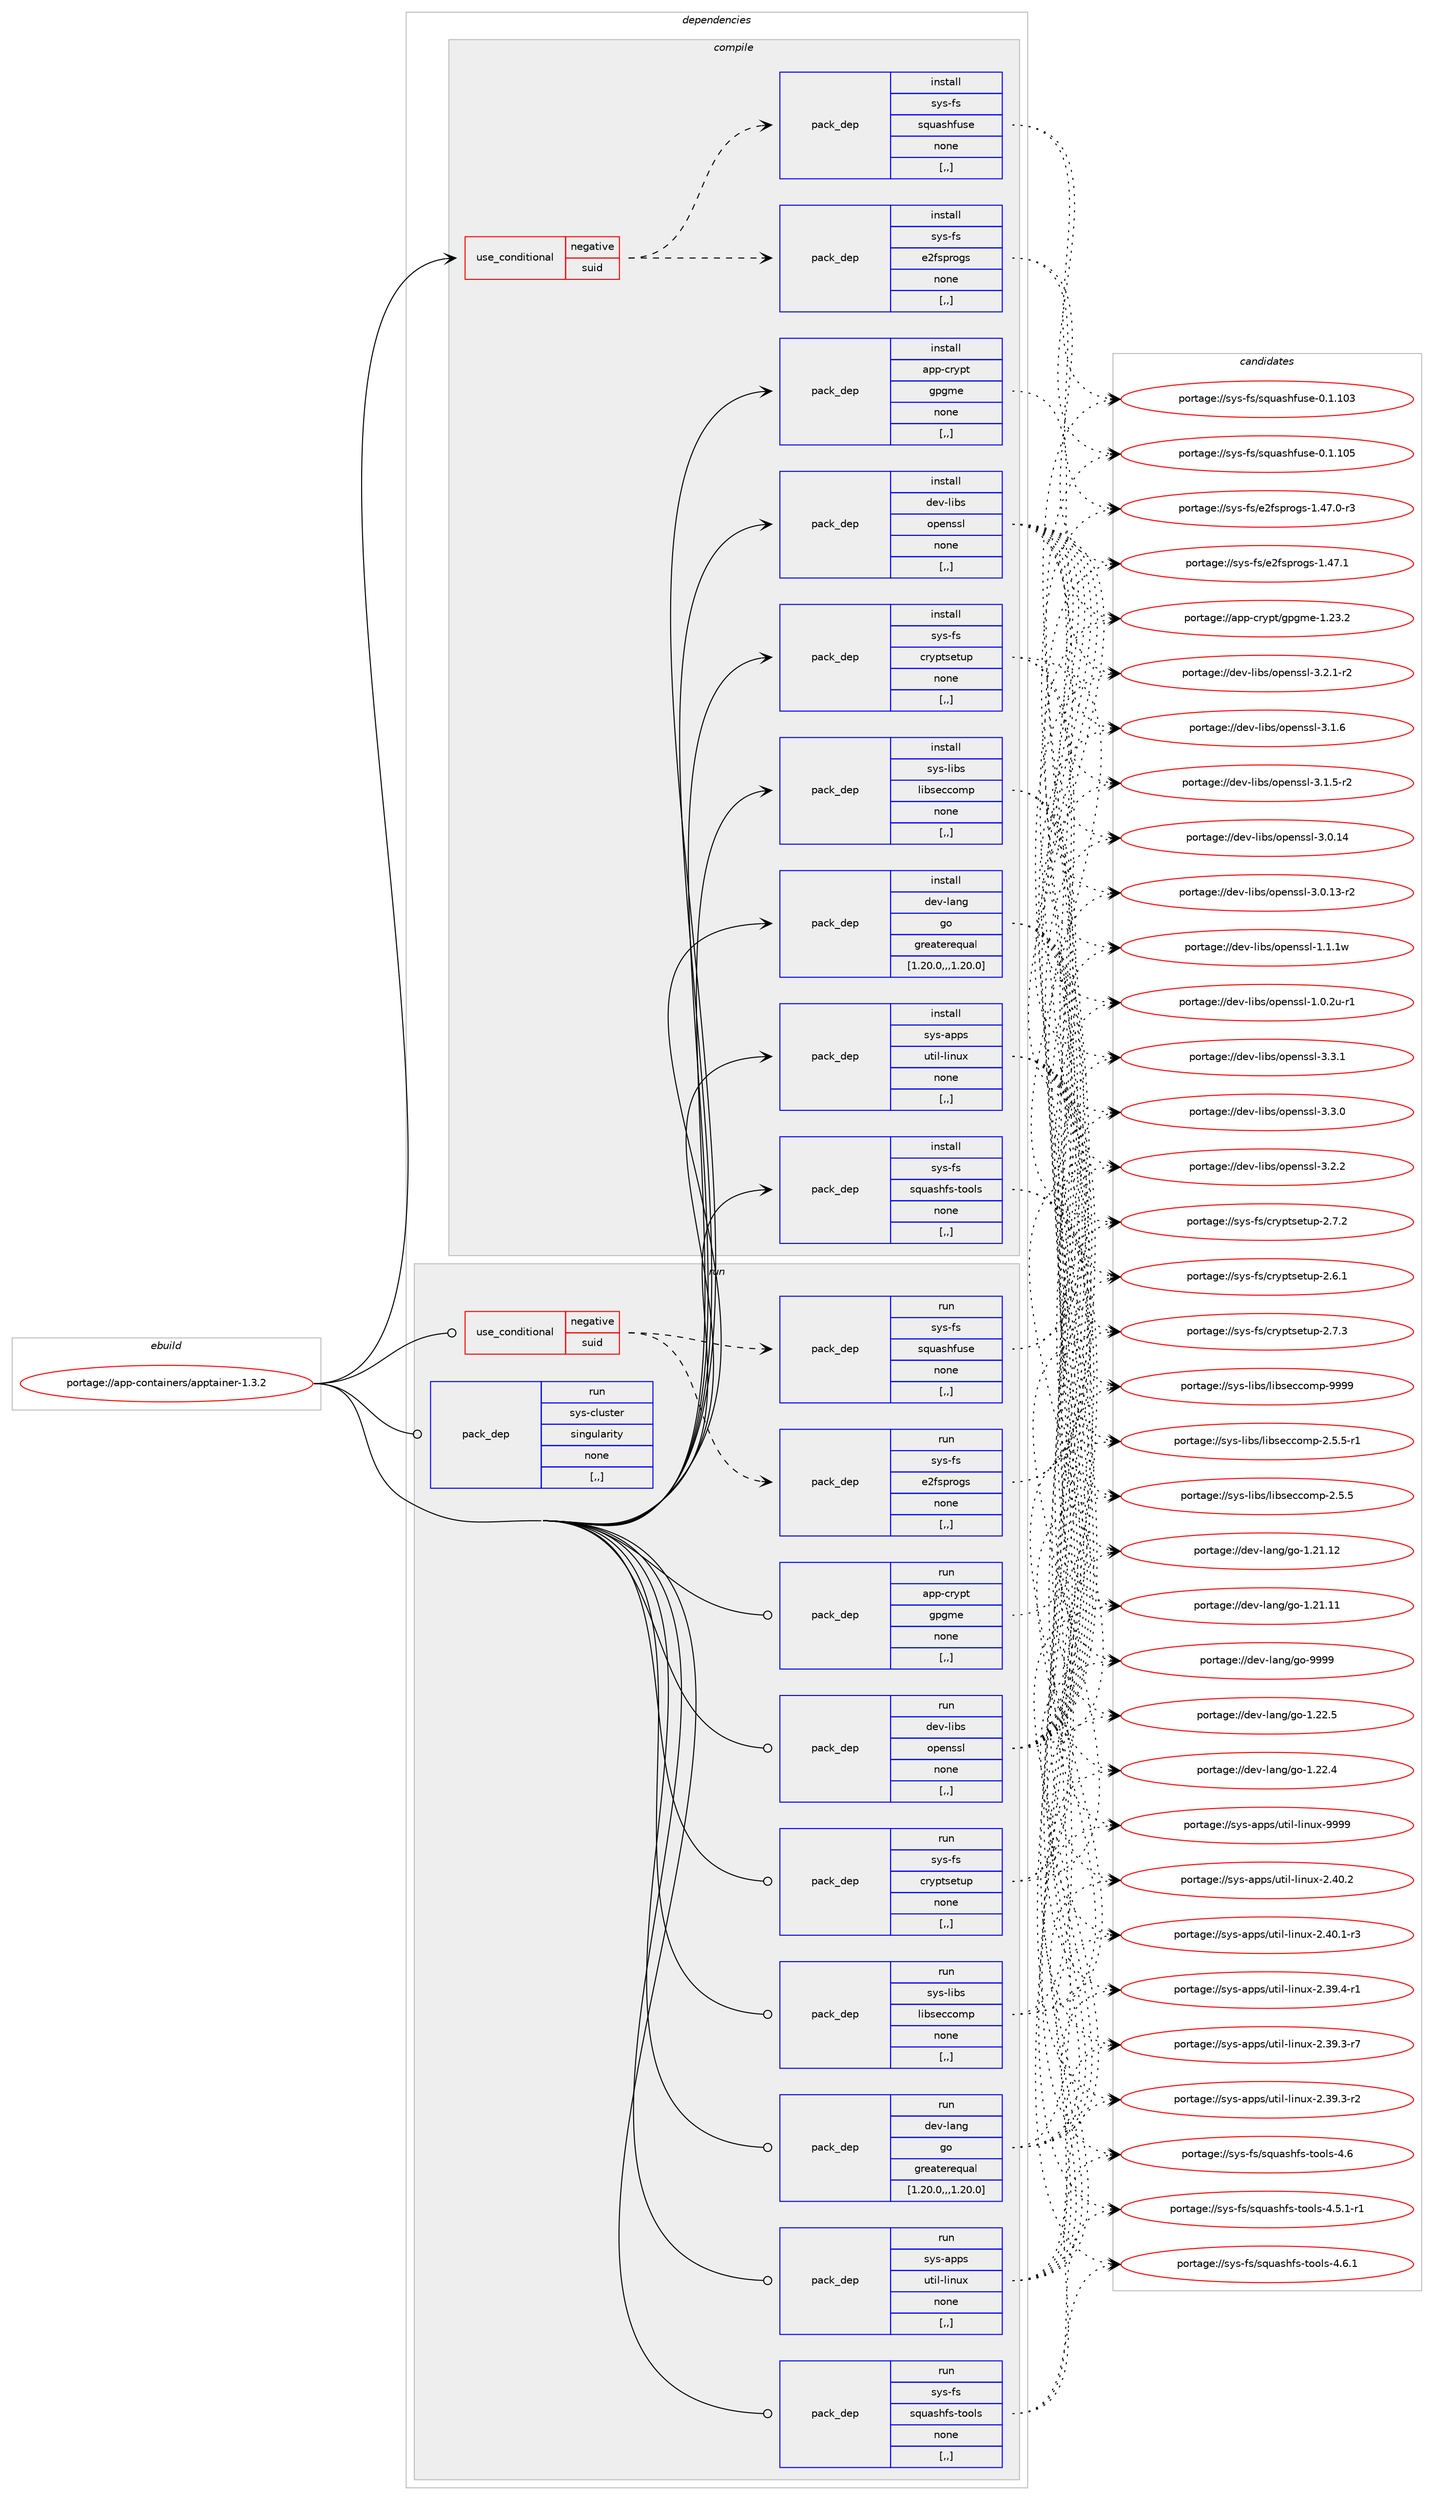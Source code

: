 digraph prolog {

# *************
# Graph options
# *************

newrank=true;
concentrate=true;
compound=true;
graph [rankdir=LR,fontname=Helvetica,fontsize=10,ranksep=1.5];#, ranksep=2.5, nodesep=0.2];
edge  [arrowhead=vee];
node  [fontname=Helvetica,fontsize=10];

# **********
# The ebuild
# **********

subgraph cluster_leftcol {
color=gray;
label=<<i>ebuild</i>>;
id [label="portage://app-containers/apptainer-1.3.2", color=red, width=4, href="../app-containers/apptainer-1.3.2.svg"];
}

# ****************
# The dependencies
# ****************

subgraph cluster_midcol {
color=gray;
label=<<i>dependencies</i>>;
subgraph cluster_compile {
fillcolor="#eeeeee";
style=filled;
label=<<i>compile</i>>;
subgraph cond2923 {
dependency10797 [label=<<TABLE BORDER="0" CELLBORDER="1" CELLSPACING="0" CELLPADDING="4"><TR><TD ROWSPAN="3" CELLPADDING="10">use_conditional</TD></TR><TR><TD>negative</TD></TR><TR><TD>suid</TD></TR></TABLE>>, shape=none, color=red];
subgraph pack7819 {
dependency10798 [label=<<TABLE BORDER="0" CELLBORDER="1" CELLSPACING="0" CELLPADDING="4" WIDTH="220"><TR><TD ROWSPAN="6" CELLPADDING="30">pack_dep</TD></TR><TR><TD WIDTH="110">install</TD></TR><TR><TD>sys-fs</TD></TR><TR><TD>e2fsprogs</TD></TR><TR><TD>none</TD></TR><TR><TD>[,,]</TD></TR></TABLE>>, shape=none, color=blue];
}
dependency10797:e -> dependency10798:w [weight=20,style="dashed",arrowhead="vee"];
subgraph pack7820 {
dependency10799 [label=<<TABLE BORDER="0" CELLBORDER="1" CELLSPACING="0" CELLPADDING="4" WIDTH="220"><TR><TD ROWSPAN="6" CELLPADDING="30">pack_dep</TD></TR><TR><TD WIDTH="110">install</TD></TR><TR><TD>sys-fs</TD></TR><TR><TD>squashfuse</TD></TR><TR><TD>none</TD></TR><TR><TD>[,,]</TD></TR></TABLE>>, shape=none, color=blue];
}
dependency10797:e -> dependency10799:w [weight=20,style="dashed",arrowhead="vee"];
}
id:e -> dependency10797:w [weight=20,style="solid",arrowhead="vee"];
subgraph pack7821 {
dependency10800 [label=<<TABLE BORDER="0" CELLBORDER="1" CELLSPACING="0" CELLPADDING="4" WIDTH="220"><TR><TD ROWSPAN="6" CELLPADDING="30">pack_dep</TD></TR><TR><TD WIDTH="110">install</TD></TR><TR><TD>app-crypt</TD></TR><TR><TD>gpgme</TD></TR><TR><TD>none</TD></TR><TR><TD>[,,]</TD></TR></TABLE>>, shape=none, color=blue];
}
id:e -> dependency10800:w [weight=20,style="solid",arrowhead="vee"];
subgraph pack7822 {
dependency10801 [label=<<TABLE BORDER="0" CELLBORDER="1" CELLSPACING="0" CELLPADDING="4" WIDTH="220"><TR><TD ROWSPAN="6" CELLPADDING="30">pack_dep</TD></TR><TR><TD WIDTH="110">install</TD></TR><TR><TD>dev-lang</TD></TR><TR><TD>go</TD></TR><TR><TD>greaterequal</TD></TR><TR><TD>[1.20.0,,,1.20.0]</TD></TR></TABLE>>, shape=none, color=blue];
}
id:e -> dependency10801:w [weight=20,style="solid",arrowhead="vee"];
subgraph pack7823 {
dependency10802 [label=<<TABLE BORDER="0" CELLBORDER="1" CELLSPACING="0" CELLPADDING="4" WIDTH="220"><TR><TD ROWSPAN="6" CELLPADDING="30">pack_dep</TD></TR><TR><TD WIDTH="110">install</TD></TR><TR><TD>dev-libs</TD></TR><TR><TD>openssl</TD></TR><TR><TD>none</TD></TR><TR><TD>[,,]</TD></TR></TABLE>>, shape=none, color=blue];
}
id:e -> dependency10802:w [weight=20,style="solid",arrowhead="vee"];
subgraph pack7824 {
dependency10803 [label=<<TABLE BORDER="0" CELLBORDER="1" CELLSPACING="0" CELLPADDING="4" WIDTH="220"><TR><TD ROWSPAN="6" CELLPADDING="30">pack_dep</TD></TR><TR><TD WIDTH="110">install</TD></TR><TR><TD>sys-apps</TD></TR><TR><TD>util-linux</TD></TR><TR><TD>none</TD></TR><TR><TD>[,,]</TD></TR></TABLE>>, shape=none, color=blue];
}
id:e -> dependency10803:w [weight=20,style="solid",arrowhead="vee"];
subgraph pack7825 {
dependency10804 [label=<<TABLE BORDER="0" CELLBORDER="1" CELLSPACING="0" CELLPADDING="4" WIDTH="220"><TR><TD ROWSPAN="6" CELLPADDING="30">pack_dep</TD></TR><TR><TD WIDTH="110">install</TD></TR><TR><TD>sys-fs</TD></TR><TR><TD>cryptsetup</TD></TR><TR><TD>none</TD></TR><TR><TD>[,,]</TD></TR></TABLE>>, shape=none, color=blue];
}
id:e -> dependency10804:w [weight=20,style="solid",arrowhead="vee"];
subgraph pack7826 {
dependency10805 [label=<<TABLE BORDER="0" CELLBORDER="1" CELLSPACING="0" CELLPADDING="4" WIDTH="220"><TR><TD ROWSPAN="6" CELLPADDING="30">pack_dep</TD></TR><TR><TD WIDTH="110">install</TD></TR><TR><TD>sys-fs</TD></TR><TR><TD>squashfs-tools</TD></TR><TR><TD>none</TD></TR><TR><TD>[,,]</TD></TR></TABLE>>, shape=none, color=blue];
}
id:e -> dependency10805:w [weight=20,style="solid",arrowhead="vee"];
subgraph pack7827 {
dependency10806 [label=<<TABLE BORDER="0" CELLBORDER="1" CELLSPACING="0" CELLPADDING="4" WIDTH="220"><TR><TD ROWSPAN="6" CELLPADDING="30">pack_dep</TD></TR><TR><TD WIDTH="110">install</TD></TR><TR><TD>sys-libs</TD></TR><TR><TD>libseccomp</TD></TR><TR><TD>none</TD></TR><TR><TD>[,,]</TD></TR></TABLE>>, shape=none, color=blue];
}
id:e -> dependency10806:w [weight=20,style="solid",arrowhead="vee"];
}
subgraph cluster_compileandrun {
fillcolor="#eeeeee";
style=filled;
label=<<i>compile and run</i>>;
}
subgraph cluster_run {
fillcolor="#eeeeee";
style=filled;
label=<<i>run</i>>;
subgraph cond2924 {
dependency10807 [label=<<TABLE BORDER="0" CELLBORDER="1" CELLSPACING="0" CELLPADDING="4"><TR><TD ROWSPAN="3" CELLPADDING="10">use_conditional</TD></TR><TR><TD>negative</TD></TR><TR><TD>suid</TD></TR></TABLE>>, shape=none, color=red];
subgraph pack7828 {
dependency10808 [label=<<TABLE BORDER="0" CELLBORDER="1" CELLSPACING="0" CELLPADDING="4" WIDTH="220"><TR><TD ROWSPAN="6" CELLPADDING="30">pack_dep</TD></TR><TR><TD WIDTH="110">run</TD></TR><TR><TD>sys-fs</TD></TR><TR><TD>e2fsprogs</TD></TR><TR><TD>none</TD></TR><TR><TD>[,,]</TD></TR></TABLE>>, shape=none, color=blue];
}
dependency10807:e -> dependency10808:w [weight=20,style="dashed",arrowhead="vee"];
subgraph pack7829 {
dependency10809 [label=<<TABLE BORDER="0" CELLBORDER="1" CELLSPACING="0" CELLPADDING="4" WIDTH="220"><TR><TD ROWSPAN="6" CELLPADDING="30">pack_dep</TD></TR><TR><TD WIDTH="110">run</TD></TR><TR><TD>sys-fs</TD></TR><TR><TD>squashfuse</TD></TR><TR><TD>none</TD></TR><TR><TD>[,,]</TD></TR></TABLE>>, shape=none, color=blue];
}
dependency10807:e -> dependency10809:w [weight=20,style="dashed",arrowhead="vee"];
}
id:e -> dependency10807:w [weight=20,style="solid",arrowhead="odot"];
subgraph pack7830 {
dependency10810 [label=<<TABLE BORDER="0" CELLBORDER="1" CELLSPACING="0" CELLPADDING="4" WIDTH="220"><TR><TD ROWSPAN="6" CELLPADDING="30">pack_dep</TD></TR><TR><TD WIDTH="110">run</TD></TR><TR><TD>app-crypt</TD></TR><TR><TD>gpgme</TD></TR><TR><TD>none</TD></TR><TR><TD>[,,]</TD></TR></TABLE>>, shape=none, color=blue];
}
id:e -> dependency10810:w [weight=20,style="solid",arrowhead="odot"];
subgraph pack7831 {
dependency10811 [label=<<TABLE BORDER="0" CELLBORDER="1" CELLSPACING="0" CELLPADDING="4" WIDTH="220"><TR><TD ROWSPAN="6" CELLPADDING="30">pack_dep</TD></TR><TR><TD WIDTH="110">run</TD></TR><TR><TD>dev-lang</TD></TR><TR><TD>go</TD></TR><TR><TD>greaterequal</TD></TR><TR><TD>[1.20.0,,,1.20.0]</TD></TR></TABLE>>, shape=none, color=blue];
}
id:e -> dependency10811:w [weight=20,style="solid",arrowhead="odot"];
subgraph pack7832 {
dependency10812 [label=<<TABLE BORDER="0" CELLBORDER="1" CELLSPACING="0" CELLPADDING="4" WIDTH="220"><TR><TD ROWSPAN="6" CELLPADDING="30">pack_dep</TD></TR><TR><TD WIDTH="110">run</TD></TR><TR><TD>dev-libs</TD></TR><TR><TD>openssl</TD></TR><TR><TD>none</TD></TR><TR><TD>[,,]</TD></TR></TABLE>>, shape=none, color=blue];
}
id:e -> dependency10812:w [weight=20,style="solid",arrowhead="odot"];
subgraph pack7833 {
dependency10813 [label=<<TABLE BORDER="0" CELLBORDER="1" CELLSPACING="0" CELLPADDING="4" WIDTH="220"><TR><TD ROWSPAN="6" CELLPADDING="30">pack_dep</TD></TR><TR><TD WIDTH="110">run</TD></TR><TR><TD>sys-apps</TD></TR><TR><TD>util-linux</TD></TR><TR><TD>none</TD></TR><TR><TD>[,,]</TD></TR></TABLE>>, shape=none, color=blue];
}
id:e -> dependency10813:w [weight=20,style="solid",arrowhead="odot"];
subgraph pack7834 {
dependency10814 [label=<<TABLE BORDER="0" CELLBORDER="1" CELLSPACING="0" CELLPADDING="4" WIDTH="220"><TR><TD ROWSPAN="6" CELLPADDING="30">pack_dep</TD></TR><TR><TD WIDTH="110">run</TD></TR><TR><TD>sys-fs</TD></TR><TR><TD>cryptsetup</TD></TR><TR><TD>none</TD></TR><TR><TD>[,,]</TD></TR></TABLE>>, shape=none, color=blue];
}
id:e -> dependency10814:w [weight=20,style="solid",arrowhead="odot"];
subgraph pack7835 {
dependency10815 [label=<<TABLE BORDER="0" CELLBORDER="1" CELLSPACING="0" CELLPADDING="4" WIDTH="220"><TR><TD ROWSPAN="6" CELLPADDING="30">pack_dep</TD></TR><TR><TD WIDTH="110">run</TD></TR><TR><TD>sys-fs</TD></TR><TR><TD>squashfs-tools</TD></TR><TR><TD>none</TD></TR><TR><TD>[,,]</TD></TR></TABLE>>, shape=none, color=blue];
}
id:e -> dependency10815:w [weight=20,style="solid",arrowhead="odot"];
subgraph pack7836 {
dependency10816 [label=<<TABLE BORDER="0" CELLBORDER="1" CELLSPACING="0" CELLPADDING="4" WIDTH="220"><TR><TD ROWSPAN="6" CELLPADDING="30">pack_dep</TD></TR><TR><TD WIDTH="110">run</TD></TR><TR><TD>sys-libs</TD></TR><TR><TD>libseccomp</TD></TR><TR><TD>none</TD></TR><TR><TD>[,,]</TD></TR></TABLE>>, shape=none, color=blue];
}
id:e -> dependency10816:w [weight=20,style="solid",arrowhead="odot"];
subgraph pack7837 {
dependency10817 [label=<<TABLE BORDER="0" CELLBORDER="1" CELLSPACING="0" CELLPADDING="4" WIDTH="220"><TR><TD ROWSPAN="6" CELLPADDING="30">pack_dep</TD></TR><TR><TD WIDTH="110">run</TD></TR><TR><TD>sys-cluster</TD></TR><TR><TD>singularity</TD></TR><TR><TD>none</TD></TR><TR><TD>[,,]</TD></TR></TABLE>>, shape=none, color=blue];
}
id:e -> dependency10817:w [weight=20,style="solid",arrowhead="odot"];
}
}

# **************
# The candidates
# **************

subgraph cluster_choices {
rank=same;
color=gray;
label=<<i>candidates</i>>;

subgraph choice7819 {
color=black;
nodesep=1;
choice11512111545102115471015010211511211411110311545494652554649 [label="portage://sys-fs/e2fsprogs-1.47.1", color=red, width=4,href="../sys-fs/e2fsprogs-1.47.1.svg"];
choice115121115451021154710150102115112114111103115454946525546484511451 [label="portage://sys-fs/e2fsprogs-1.47.0-r3", color=red, width=4,href="../sys-fs/e2fsprogs-1.47.0-r3.svg"];
dependency10798:e -> choice11512111545102115471015010211511211411110311545494652554649:w [style=dotted,weight="100"];
dependency10798:e -> choice115121115451021154710150102115112114111103115454946525546484511451:w [style=dotted,weight="100"];
}
subgraph choice7820 {
color=black;
nodesep=1;
choice1151211154510211547115113117971151041021171151014548464946494853 [label="portage://sys-fs/squashfuse-0.1.105", color=red, width=4,href="../sys-fs/squashfuse-0.1.105.svg"];
choice1151211154510211547115113117971151041021171151014548464946494851 [label="portage://sys-fs/squashfuse-0.1.103", color=red, width=4,href="../sys-fs/squashfuse-0.1.103.svg"];
dependency10799:e -> choice1151211154510211547115113117971151041021171151014548464946494853:w [style=dotted,weight="100"];
dependency10799:e -> choice1151211154510211547115113117971151041021171151014548464946494851:w [style=dotted,weight="100"];
}
subgraph choice7821 {
color=black;
nodesep=1;
choice9711211245991141211121164710311210310910145494650514650 [label="portage://app-crypt/gpgme-1.23.2", color=red, width=4,href="../app-crypt/gpgme-1.23.2.svg"];
dependency10800:e -> choice9711211245991141211121164710311210310910145494650514650:w [style=dotted,weight="100"];
}
subgraph choice7822 {
color=black;
nodesep=1;
choice1001011184510897110103471031114557575757 [label="portage://dev-lang/go-9999", color=red, width=4,href="../dev-lang/go-9999.svg"];
choice10010111845108971101034710311145494650504653 [label="portage://dev-lang/go-1.22.5", color=red, width=4,href="../dev-lang/go-1.22.5.svg"];
choice10010111845108971101034710311145494650504652 [label="portage://dev-lang/go-1.22.4", color=red, width=4,href="../dev-lang/go-1.22.4.svg"];
choice1001011184510897110103471031114549465049464950 [label="portage://dev-lang/go-1.21.12", color=red, width=4,href="../dev-lang/go-1.21.12.svg"];
choice1001011184510897110103471031114549465049464949 [label="portage://dev-lang/go-1.21.11", color=red, width=4,href="../dev-lang/go-1.21.11.svg"];
dependency10801:e -> choice1001011184510897110103471031114557575757:w [style=dotted,weight="100"];
dependency10801:e -> choice10010111845108971101034710311145494650504653:w [style=dotted,weight="100"];
dependency10801:e -> choice10010111845108971101034710311145494650504652:w [style=dotted,weight="100"];
dependency10801:e -> choice1001011184510897110103471031114549465049464950:w [style=dotted,weight="100"];
dependency10801:e -> choice1001011184510897110103471031114549465049464949:w [style=dotted,weight="100"];
}
subgraph choice7823 {
color=black;
nodesep=1;
choice100101118451081059811547111112101110115115108455146514649 [label="portage://dev-libs/openssl-3.3.1", color=red, width=4,href="../dev-libs/openssl-3.3.1.svg"];
choice100101118451081059811547111112101110115115108455146514648 [label="portage://dev-libs/openssl-3.3.0", color=red, width=4,href="../dev-libs/openssl-3.3.0.svg"];
choice100101118451081059811547111112101110115115108455146504650 [label="portage://dev-libs/openssl-3.2.2", color=red, width=4,href="../dev-libs/openssl-3.2.2.svg"];
choice1001011184510810598115471111121011101151151084551465046494511450 [label="portage://dev-libs/openssl-3.2.1-r2", color=red, width=4,href="../dev-libs/openssl-3.2.1-r2.svg"];
choice100101118451081059811547111112101110115115108455146494654 [label="portage://dev-libs/openssl-3.1.6", color=red, width=4,href="../dev-libs/openssl-3.1.6.svg"];
choice1001011184510810598115471111121011101151151084551464946534511450 [label="portage://dev-libs/openssl-3.1.5-r2", color=red, width=4,href="../dev-libs/openssl-3.1.5-r2.svg"];
choice10010111845108105981154711111210111011511510845514648464952 [label="portage://dev-libs/openssl-3.0.14", color=red, width=4,href="../dev-libs/openssl-3.0.14.svg"];
choice100101118451081059811547111112101110115115108455146484649514511450 [label="portage://dev-libs/openssl-3.0.13-r2", color=red, width=4,href="../dev-libs/openssl-3.0.13-r2.svg"];
choice100101118451081059811547111112101110115115108454946494649119 [label="portage://dev-libs/openssl-1.1.1w", color=red, width=4,href="../dev-libs/openssl-1.1.1w.svg"];
choice1001011184510810598115471111121011101151151084549464846501174511449 [label="portage://dev-libs/openssl-1.0.2u-r1", color=red, width=4,href="../dev-libs/openssl-1.0.2u-r1.svg"];
dependency10802:e -> choice100101118451081059811547111112101110115115108455146514649:w [style=dotted,weight="100"];
dependency10802:e -> choice100101118451081059811547111112101110115115108455146514648:w [style=dotted,weight="100"];
dependency10802:e -> choice100101118451081059811547111112101110115115108455146504650:w [style=dotted,weight="100"];
dependency10802:e -> choice1001011184510810598115471111121011101151151084551465046494511450:w [style=dotted,weight="100"];
dependency10802:e -> choice100101118451081059811547111112101110115115108455146494654:w [style=dotted,weight="100"];
dependency10802:e -> choice1001011184510810598115471111121011101151151084551464946534511450:w [style=dotted,weight="100"];
dependency10802:e -> choice10010111845108105981154711111210111011511510845514648464952:w [style=dotted,weight="100"];
dependency10802:e -> choice100101118451081059811547111112101110115115108455146484649514511450:w [style=dotted,weight="100"];
dependency10802:e -> choice100101118451081059811547111112101110115115108454946494649119:w [style=dotted,weight="100"];
dependency10802:e -> choice1001011184510810598115471111121011101151151084549464846501174511449:w [style=dotted,weight="100"];
}
subgraph choice7824 {
color=black;
nodesep=1;
choice115121115459711211211547117116105108451081051101171204557575757 [label="portage://sys-apps/util-linux-9999", color=red, width=4,href="../sys-apps/util-linux-9999.svg"];
choice1151211154597112112115471171161051084510810511011712045504652484650 [label="portage://sys-apps/util-linux-2.40.2", color=red, width=4,href="../sys-apps/util-linux-2.40.2.svg"];
choice11512111545971121121154711711610510845108105110117120455046524846494511451 [label="portage://sys-apps/util-linux-2.40.1-r3", color=red, width=4,href="../sys-apps/util-linux-2.40.1-r3.svg"];
choice11512111545971121121154711711610510845108105110117120455046515746524511449 [label="portage://sys-apps/util-linux-2.39.4-r1", color=red, width=4,href="../sys-apps/util-linux-2.39.4-r1.svg"];
choice11512111545971121121154711711610510845108105110117120455046515746514511455 [label="portage://sys-apps/util-linux-2.39.3-r7", color=red, width=4,href="../sys-apps/util-linux-2.39.3-r7.svg"];
choice11512111545971121121154711711610510845108105110117120455046515746514511450 [label="portage://sys-apps/util-linux-2.39.3-r2", color=red, width=4,href="../sys-apps/util-linux-2.39.3-r2.svg"];
dependency10803:e -> choice115121115459711211211547117116105108451081051101171204557575757:w [style=dotted,weight="100"];
dependency10803:e -> choice1151211154597112112115471171161051084510810511011712045504652484650:w [style=dotted,weight="100"];
dependency10803:e -> choice11512111545971121121154711711610510845108105110117120455046524846494511451:w [style=dotted,weight="100"];
dependency10803:e -> choice11512111545971121121154711711610510845108105110117120455046515746524511449:w [style=dotted,weight="100"];
dependency10803:e -> choice11512111545971121121154711711610510845108105110117120455046515746514511455:w [style=dotted,weight="100"];
dependency10803:e -> choice11512111545971121121154711711610510845108105110117120455046515746514511450:w [style=dotted,weight="100"];
}
subgraph choice7825 {
color=black;
nodesep=1;
choice115121115451021154799114121112116115101116117112455046554651 [label="portage://sys-fs/cryptsetup-2.7.3", color=red, width=4,href="../sys-fs/cryptsetup-2.7.3.svg"];
choice115121115451021154799114121112116115101116117112455046554650 [label="portage://sys-fs/cryptsetup-2.7.2", color=red, width=4,href="../sys-fs/cryptsetup-2.7.2.svg"];
choice115121115451021154799114121112116115101116117112455046544649 [label="portage://sys-fs/cryptsetup-2.6.1", color=red, width=4,href="../sys-fs/cryptsetup-2.6.1.svg"];
dependency10804:e -> choice115121115451021154799114121112116115101116117112455046554651:w [style=dotted,weight="100"];
dependency10804:e -> choice115121115451021154799114121112116115101116117112455046554650:w [style=dotted,weight="100"];
dependency10804:e -> choice115121115451021154799114121112116115101116117112455046544649:w [style=dotted,weight="100"];
}
subgraph choice7826 {
color=black;
nodesep=1;
choice11512111545102115471151131179711510410211545116111111108115455246544649 [label="portage://sys-fs/squashfs-tools-4.6.1", color=red, width=4,href="../sys-fs/squashfs-tools-4.6.1.svg"];
choice1151211154510211547115113117971151041021154511611111110811545524654 [label="portage://sys-fs/squashfs-tools-4.6", color=red, width=4,href="../sys-fs/squashfs-tools-4.6.svg"];
choice115121115451021154711511311797115104102115451161111111081154552465346494511449 [label="portage://sys-fs/squashfs-tools-4.5.1-r1", color=red, width=4,href="../sys-fs/squashfs-tools-4.5.1-r1.svg"];
dependency10805:e -> choice11512111545102115471151131179711510410211545116111111108115455246544649:w [style=dotted,weight="100"];
dependency10805:e -> choice1151211154510211547115113117971151041021154511611111110811545524654:w [style=dotted,weight="100"];
dependency10805:e -> choice115121115451021154711511311797115104102115451161111111081154552465346494511449:w [style=dotted,weight="100"];
}
subgraph choice7827 {
color=black;
nodesep=1;
choice1151211154510810598115471081059811510199991111091124557575757 [label="portage://sys-libs/libseccomp-9999", color=red, width=4,href="../sys-libs/libseccomp-9999.svg"];
choice1151211154510810598115471081059811510199991111091124550465346534511449 [label="portage://sys-libs/libseccomp-2.5.5-r1", color=red, width=4,href="../sys-libs/libseccomp-2.5.5-r1.svg"];
choice115121115451081059811547108105981151019999111109112455046534653 [label="portage://sys-libs/libseccomp-2.5.5", color=red, width=4,href="../sys-libs/libseccomp-2.5.5.svg"];
dependency10806:e -> choice1151211154510810598115471081059811510199991111091124557575757:w [style=dotted,weight="100"];
dependency10806:e -> choice1151211154510810598115471081059811510199991111091124550465346534511449:w [style=dotted,weight="100"];
dependency10806:e -> choice115121115451081059811547108105981151019999111109112455046534653:w [style=dotted,weight="100"];
}
subgraph choice7828 {
color=black;
nodesep=1;
choice11512111545102115471015010211511211411110311545494652554649 [label="portage://sys-fs/e2fsprogs-1.47.1", color=red, width=4,href="../sys-fs/e2fsprogs-1.47.1.svg"];
choice115121115451021154710150102115112114111103115454946525546484511451 [label="portage://sys-fs/e2fsprogs-1.47.0-r3", color=red, width=4,href="../sys-fs/e2fsprogs-1.47.0-r3.svg"];
dependency10808:e -> choice11512111545102115471015010211511211411110311545494652554649:w [style=dotted,weight="100"];
dependency10808:e -> choice115121115451021154710150102115112114111103115454946525546484511451:w [style=dotted,weight="100"];
}
subgraph choice7829 {
color=black;
nodesep=1;
choice1151211154510211547115113117971151041021171151014548464946494853 [label="portage://sys-fs/squashfuse-0.1.105", color=red, width=4,href="../sys-fs/squashfuse-0.1.105.svg"];
choice1151211154510211547115113117971151041021171151014548464946494851 [label="portage://sys-fs/squashfuse-0.1.103", color=red, width=4,href="../sys-fs/squashfuse-0.1.103.svg"];
dependency10809:e -> choice1151211154510211547115113117971151041021171151014548464946494853:w [style=dotted,weight="100"];
dependency10809:e -> choice1151211154510211547115113117971151041021171151014548464946494851:w [style=dotted,weight="100"];
}
subgraph choice7830 {
color=black;
nodesep=1;
choice9711211245991141211121164710311210310910145494650514650 [label="portage://app-crypt/gpgme-1.23.2", color=red, width=4,href="../app-crypt/gpgme-1.23.2.svg"];
dependency10810:e -> choice9711211245991141211121164710311210310910145494650514650:w [style=dotted,weight="100"];
}
subgraph choice7831 {
color=black;
nodesep=1;
choice1001011184510897110103471031114557575757 [label="portage://dev-lang/go-9999", color=red, width=4,href="../dev-lang/go-9999.svg"];
choice10010111845108971101034710311145494650504653 [label="portage://dev-lang/go-1.22.5", color=red, width=4,href="../dev-lang/go-1.22.5.svg"];
choice10010111845108971101034710311145494650504652 [label="portage://dev-lang/go-1.22.4", color=red, width=4,href="../dev-lang/go-1.22.4.svg"];
choice1001011184510897110103471031114549465049464950 [label="portage://dev-lang/go-1.21.12", color=red, width=4,href="../dev-lang/go-1.21.12.svg"];
choice1001011184510897110103471031114549465049464949 [label="portage://dev-lang/go-1.21.11", color=red, width=4,href="../dev-lang/go-1.21.11.svg"];
dependency10811:e -> choice1001011184510897110103471031114557575757:w [style=dotted,weight="100"];
dependency10811:e -> choice10010111845108971101034710311145494650504653:w [style=dotted,weight="100"];
dependency10811:e -> choice10010111845108971101034710311145494650504652:w [style=dotted,weight="100"];
dependency10811:e -> choice1001011184510897110103471031114549465049464950:w [style=dotted,weight="100"];
dependency10811:e -> choice1001011184510897110103471031114549465049464949:w [style=dotted,weight="100"];
}
subgraph choice7832 {
color=black;
nodesep=1;
choice100101118451081059811547111112101110115115108455146514649 [label="portage://dev-libs/openssl-3.3.1", color=red, width=4,href="../dev-libs/openssl-3.3.1.svg"];
choice100101118451081059811547111112101110115115108455146514648 [label="portage://dev-libs/openssl-3.3.0", color=red, width=4,href="../dev-libs/openssl-3.3.0.svg"];
choice100101118451081059811547111112101110115115108455146504650 [label="portage://dev-libs/openssl-3.2.2", color=red, width=4,href="../dev-libs/openssl-3.2.2.svg"];
choice1001011184510810598115471111121011101151151084551465046494511450 [label="portage://dev-libs/openssl-3.2.1-r2", color=red, width=4,href="../dev-libs/openssl-3.2.1-r2.svg"];
choice100101118451081059811547111112101110115115108455146494654 [label="portage://dev-libs/openssl-3.1.6", color=red, width=4,href="../dev-libs/openssl-3.1.6.svg"];
choice1001011184510810598115471111121011101151151084551464946534511450 [label="portage://dev-libs/openssl-3.1.5-r2", color=red, width=4,href="../dev-libs/openssl-3.1.5-r2.svg"];
choice10010111845108105981154711111210111011511510845514648464952 [label="portage://dev-libs/openssl-3.0.14", color=red, width=4,href="../dev-libs/openssl-3.0.14.svg"];
choice100101118451081059811547111112101110115115108455146484649514511450 [label="portage://dev-libs/openssl-3.0.13-r2", color=red, width=4,href="../dev-libs/openssl-3.0.13-r2.svg"];
choice100101118451081059811547111112101110115115108454946494649119 [label="portage://dev-libs/openssl-1.1.1w", color=red, width=4,href="../dev-libs/openssl-1.1.1w.svg"];
choice1001011184510810598115471111121011101151151084549464846501174511449 [label="portage://dev-libs/openssl-1.0.2u-r1", color=red, width=4,href="../dev-libs/openssl-1.0.2u-r1.svg"];
dependency10812:e -> choice100101118451081059811547111112101110115115108455146514649:w [style=dotted,weight="100"];
dependency10812:e -> choice100101118451081059811547111112101110115115108455146514648:w [style=dotted,weight="100"];
dependency10812:e -> choice100101118451081059811547111112101110115115108455146504650:w [style=dotted,weight="100"];
dependency10812:e -> choice1001011184510810598115471111121011101151151084551465046494511450:w [style=dotted,weight="100"];
dependency10812:e -> choice100101118451081059811547111112101110115115108455146494654:w [style=dotted,weight="100"];
dependency10812:e -> choice1001011184510810598115471111121011101151151084551464946534511450:w [style=dotted,weight="100"];
dependency10812:e -> choice10010111845108105981154711111210111011511510845514648464952:w [style=dotted,weight="100"];
dependency10812:e -> choice100101118451081059811547111112101110115115108455146484649514511450:w [style=dotted,weight="100"];
dependency10812:e -> choice100101118451081059811547111112101110115115108454946494649119:w [style=dotted,weight="100"];
dependency10812:e -> choice1001011184510810598115471111121011101151151084549464846501174511449:w [style=dotted,weight="100"];
}
subgraph choice7833 {
color=black;
nodesep=1;
choice115121115459711211211547117116105108451081051101171204557575757 [label="portage://sys-apps/util-linux-9999", color=red, width=4,href="../sys-apps/util-linux-9999.svg"];
choice1151211154597112112115471171161051084510810511011712045504652484650 [label="portage://sys-apps/util-linux-2.40.2", color=red, width=4,href="../sys-apps/util-linux-2.40.2.svg"];
choice11512111545971121121154711711610510845108105110117120455046524846494511451 [label="portage://sys-apps/util-linux-2.40.1-r3", color=red, width=4,href="../sys-apps/util-linux-2.40.1-r3.svg"];
choice11512111545971121121154711711610510845108105110117120455046515746524511449 [label="portage://sys-apps/util-linux-2.39.4-r1", color=red, width=4,href="../sys-apps/util-linux-2.39.4-r1.svg"];
choice11512111545971121121154711711610510845108105110117120455046515746514511455 [label="portage://sys-apps/util-linux-2.39.3-r7", color=red, width=4,href="../sys-apps/util-linux-2.39.3-r7.svg"];
choice11512111545971121121154711711610510845108105110117120455046515746514511450 [label="portage://sys-apps/util-linux-2.39.3-r2", color=red, width=4,href="../sys-apps/util-linux-2.39.3-r2.svg"];
dependency10813:e -> choice115121115459711211211547117116105108451081051101171204557575757:w [style=dotted,weight="100"];
dependency10813:e -> choice1151211154597112112115471171161051084510810511011712045504652484650:w [style=dotted,weight="100"];
dependency10813:e -> choice11512111545971121121154711711610510845108105110117120455046524846494511451:w [style=dotted,weight="100"];
dependency10813:e -> choice11512111545971121121154711711610510845108105110117120455046515746524511449:w [style=dotted,weight="100"];
dependency10813:e -> choice11512111545971121121154711711610510845108105110117120455046515746514511455:w [style=dotted,weight="100"];
dependency10813:e -> choice11512111545971121121154711711610510845108105110117120455046515746514511450:w [style=dotted,weight="100"];
}
subgraph choice7834 {
color=black;
nodesep=1;
choice115121115451021154799114121112116115101116117112455046554651 [label="portage://sys-fs/cryptsetup-2.7.3", color=red, width=4,href="../sys-fs/cryptsetup-2.7.3.svg"];
choice115121115451021154799114121112116115101116117112455046554650 [label="portage://sys-fs/cryptsetup-2.7.2", color=red, width=4,href="../sys-fs/cryptsetup-2.7.2.svg"];
choice115121115451021154799114121112116115101116117112455046544649 [label="portage://sys-fs/cryptsetup-2.6.1", color=red, width=4,href="../sys-fs/cryptsetup-2.6.1.svg"];
dependency10814:e -> choice115121115451021154799114121112116115101116117112455046554651:w [style=dotted,weight="100"];
dependency10814:e -> choice115121115451021154799114121112116115101116117112455046554650:w [style=dotted,weight="100"];
dependency10814:e -> choice115121115451021154799114121112116115101116117112455046544649:w [style=dotted,weight="100"];
}
subgraph choice7835 {
color=black;
nodesep=1;
choice11512111545102115471151131179711510410211545116111111108115455246544649 [label="portage://sys-fs/squashfs-tools-4.6.1", color=red, width=4,href="../sys-fs/squashfs-tools-4.6.1.svg"];
choice1151211154510211547115113117971151041021154511611111110811545524654 [label="portage://sys-fs/squashfs-tools-4.6", color=red, width=4,href="../sys-fs/squashfs-tools-4.6.svg"];
choice115121115451021154711511311797115104102115451161111111081154552465346494511449 [label="portage://sys-fs/squashfs-tools-4.5.1-r1", color=red, width=4,href="../sys-fs/squashfs-tools-4.5.1-r1.svg"];
dependency10815:e -> choice11512111545102115471151131179711510410211545116111111108115455246544649:w [style=dotted,weight="100"];
dependency10815:e -> choice1151211154510211547115113117971151041021154511611111110811545524654:w [style=dotted,weight="100"];
dependency10815:e -> choice115121115451021154711511311797115104102115451161111111081154552465346494511449:w [style=dotted,weight="100"];
}
subgraph choice7836 {
color=black;
nodesep=1;
choice1151211154510810598115471081059811510199991111091124557575757 [label="portage://sys-libs/libseccomp-9999", color=red, width=4,href="../sys-libs/libseccomp-9999.svg"];
choice1151211154510810598115471081059811510199991111091124550465346534511449 [label="portage://sys-libs/libseccomp-2.5.5-r1", color=red, width=4,href="../sys-libs/libseccomp-2.5.5-r1.svg"];
choice115121115451081059811547108105981151019999111109112455046534653 [label="portage://sys-libs/libseccomp-2.5.5", color=red, width=4,href="../sys-libs/libseccomp-2.5.5.svg"];
dependency10816:e -> choice1151211154510810598115471081059811510199991111091124557575757:w [style=dotted,weight="100"];
dependency10816:e -> choice1151211154510810598115471081059811510199991111091124550465346534511449:w [style=dotted,weight="100"];
dependency10816:e -> choice115121115451081059811547108105981151019999111109112455046534653:w [style=dotted,weight="100"];
}
subgraph choice7837 {
color=black;
nodesep=1;
}
}

}
